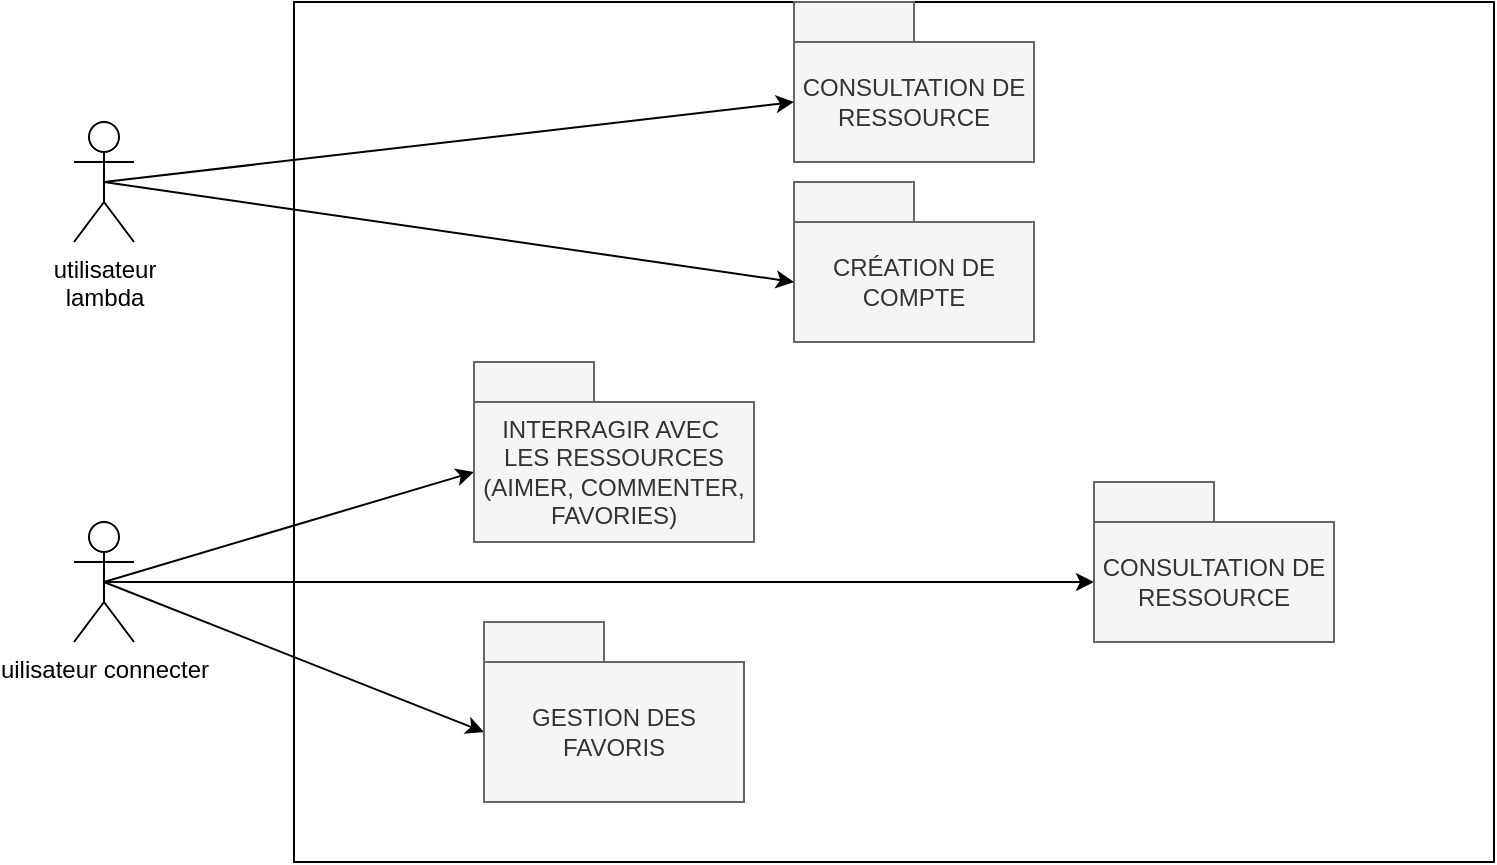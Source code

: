 <mxfile version="24.8.6">
  <diagram name="Page-1" id="n9Am9VauIdaOoJerlWXD">
    <mxGraphModel dx="1193" dy="726" grid="1" gridSize="10" guides="1" tooltips="1" connect="1" arrows="1" fold="1" page="1" pageScale="1" pageWidth="827" pageHeight="1169" math="0" shadow="0">
      <root>
        <mxCell id="0" />
        <mxCell id="1" parent="0" />
        <mxCell id="r6iRo7xkBhI7KEr5Lucl-1" value="utilisateur&lt;div&gt;lambda&lt;/div&gt;" style="shape=umlActor;verticalLabelPosition=bottom;verticalAlign=top;html=1;" vertex="1" parent="1">
          <mxGeometry x="50" y="100" width="30" height="60" as="geometry" />
        </mxCell>
        <mxCell id="r6iRo7xkBhI7KEr5Lucl-2" value="" style="rounded=0;whiteSpace=wrap;html=1;shadow=0;" vertex="1" parent="1">
          <mxGeometry x="160" y="40" width="600" height="430" as="geometry" />
        </mxCell>
        <mxCell id="r6iRo7xkBhI7KEr5Lucl-15" style="rounded=0;orthogonalLoop=1;jettySize=auto;html=1;exitX=0.5;exitY=0.5;exitDx=0;exitDy=0;exitPerimeter=0;" edge="1" parent="1" source="r6iRo7xkBhI7KEr5Lucl-5" target="r6iRo7xkBhI7KEr5Lucl-13">
          <mxGeometry relative="1" as="geometry" />
        </mxCell>
        <mxCell id="r6iRo7xkBhI7KEr5Lucl-18" style="rounded=0;orthogonalLoop=1;jettySize=auto;html=1;exitX=0.5;exitY=0.5;exitDx=0;exitDy=0;exitPerimeter=0;entryX=0;entryY=0.5;entryDx=0;entryDy=0;" edge="1" parent="1" source="r6iRo7xkBhI7KEr5Lucl-5" target="r6iRo7xkBhI7KEr5Lucl-16">
          <mxGeometry relative="1" as="geometry" />
        </mxCell>
        <mxCell id="r6iRo7xkBhI7KEr5Lucl-20" style="rounded=0;orthogonalLoop=1;jettySize=auto;html=1;exitX=0.5;exitY=0.5;exitDx=0;exitDy=0;exitPerimeter=0;entryX=0;entryY=0.5;entryDx=0;entryDy=0;" edge="1" parent="1" source="r6iRo7xkBhI7KEr5Lucl-5" target="r6iRo7xkBhI7KEr5Lucl-19">
          <mxGeometry relative="1" as="geometry" />
        </mxCell>
        <mxCell id="r6iRo7xkBhI7KEr5Lucl-5" value="uilisateur connecter" style="shape=umlActor;verticalLabelPosition=bottom;verticalAlign=top;html=1;" vertex="1" parent="1">
          <mxGeometry x="50" y="300" width="30" height="60" as="geometry" />
        </mxCell>
        <mxCell id="r6iRo7xkBhI7KEr5Lucl-6" value="CONSULTATION DE RESSOURCE" style="rounded=0;whiteSpace=wrap;html=1;fillColor=#f5f5f5;fontColor=#333333;strokeColor=#666666;" vertex="1" parent="1">
          <mxGeometry x="410" y="60" width="120" height="60" as="geometry" />
        </mxCell>
        <mxCell id="r6iRo7xkBhI7KEr5Lucl-7" value="" style="rounded=0;whiteSpace=wrap;html=1;fillColor=#f5f5f5;fontColor=#333333;strokeColor=#666666;" vertex="1" parent="1">
          <mxGeometry x="410" y="40" width="60" height="20" as="geometry" />
        </mxCell>
        <mxCell id="r6iRo7xkBhI7KEr5Lucl-8" style="rounded=0;orthogonalLoop=1;jettySize=auto;html=1;exitX=0.5;exitY=0.5;exitDx=0;exitDy=0;exitPerimeter=0;entryX=0;entryY=0.5;entryDx=0;entryDy=0;" edge="1" parent="1" source="r6iRo7xkBhI7KEr5Lucl-1" target="r6iRo7xkBhI7KEr5Lucl-6">
          <mxGeometry relative="1" as="geometry" />
        </mxCell>
        <mxCell id="r6iRo7xkBhI7KEr5Lucl-10" value="CRÉATION DE COMPTE" style="rounded=0;whiteSpace=wrap;html=1;fillColor=#f5f5f5;fontColor=#333333;strokeColor=#666666;" vertex="1" parent="1">
          <mxGeometry x="410" y="150" width="120" height="60" as="geometry" />
        </mxCell>
        <mxCell id="r6iRo7xkBhI7KEr5Lucl-11" style="rounded=0;orthogonalLoop=1;jettySize=auto;html=1;exitX=0.5;exitY=0.5;exitDx=0;exitDy=0;exitPerimeter=0;entryX=0;entryY=0.5;entryDx=0;entryDy=0;" edge="1" parent="1" source="r6iRo7xkBhI7KEr5Lucl-1" target="r6iRo7xkBhI7KEr5Lucl-10">
          <mxGeometry relative="1" as="geometry" />
        </mxCell>
        <mxCell id="r6iRo7xkBhI7KEr5Lucl-12" value="" style="rounded=0;whiteSpace=wrap;html=1;fillColor=#f5f5f5;fontColor=#333333;strokeColor=#666666;" vertex="1" parent="1">
          <mxGeometry x="410" y="130" width="60" height="20" as="geometry" />
        </mxCell>
        <mxCell id="r6iRo7xkBhI7KEr5Lucl-13" value="CONSULTATION DE RESSOURCE" style="rounded=0;whiteSpace=wrap;html=1;fillColor=#f5f5f5;fontColor=#333333;strokeColor=#666666;" vertex="1" parent="1">
          <mxGeometry x="560" y="300" width="120" height="60" as="geometry" />
        </mxCell>
        <mxCell id="r6iRo7xkBhI7KEr5Lucl-14" value="" style="rounded=0;whiteSpace=wrap;html=1;fillColor=#f5f5f5;fontColor=#333333;strokeColor=#666666;" vertex="1" parent="1">
          <mxGeometry x="560" y="280" width="60" height="20" as="geometry" />
        </mxCell>
        <mxCell id="r6iRo7xkBhI7KEr5Lucl-16" value="INTERRAGIR AVEC&amp;nbsp;&lt;div&gt;LES RESSOURCES&lt;/div&gt;&lt;div&gt;(AIMER, COMMENTER, FAVORIES)&lt;/div&gt;" style="rounded=0;whiteSpace=wrap;html=1;fillColor=#f5f5f5;fontColor=#333333;strokeColor=#666666;" vertex="1" parent="1">
          <mxGeometry x="250" y="240" width="140" height="70" as="geometry" />
        </mxCell>
        <mxCell id="r6iRo7xkBhI7KEr5Lucl-17" value="" style="rounded=0;whiteSpace=wrap;html=1;fillColor=#f5f5f5;fontColor=#333333;strokeColor=#666666;" vertex="1" parent="1">
          <mxGeometry x="250" y="220" width="60" height="20" as="geometry" />
        </mxCell>
        <mxCell id="r6iRo7xkBhI7KEr5Lucl-19" value="GESTION DES FAVORIS" style="rounded=0;whiteSpace=wrap;html=1;fillColor=#f5f5f5;fontColor=#333333;strokeColor=#666666;" vertex="1" parent="1">
          <mxGeometry x="255" y="370" width="130" height="70" as="geometry" />
        </mxCell>
        <mxCell id="r6iRo7xkBhI7KEr5Lucl-21" value="" style="rounded=0;whiteSpace=wrap;html=1;fillColor=#f5f5f5;fontColor=#333333;strokeColor=#666666;" vertex="1" parent="1">
          <mxGeometry x="255" y="350" width="60" height="20" as="geometry" />
        </mxCell>
      </root>
    </mxGraphModel>
  </diagram>
</mxfile>
